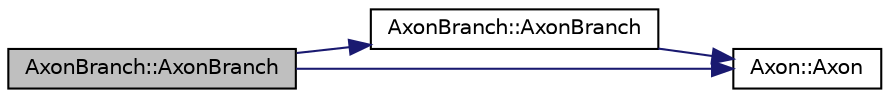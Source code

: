 digraph "AxonBranch::AxonBranch"
{
  edge [fontname="Helvetica",fontsize="10",labelfontname="Helvetica",labelfontsize="10"];
  node [fontname="Helvetica",fontsize="10",shape=record];
  rankdir="LR";
  Node1 [label="AxonBranch::AxonBranch",height=0.2,width=0.4,color="black", fillcolor="grey75", style="filled", fontcolor="black"];
  Node1 -> Node2 [color="midnightblue",fontsize="10",style="solid"];
  Node2 [label="AxonBranch::AxonBranch",height=0.2,width=0.4,color="black", fillcolor="white", style="filled",URL="$class_axon_branch.html#a5bb6ccef8d94c937a85148af932221c0"];
  Node2 -> Node3 [color="midnightblue",fontsize="10",style="solid"];
  Node3 [label="Axon::Axon",height=0.2,width=0.4,color="black", fillcolor="white", style="filled",URL="$class_axon.html#a9224839837515ff13b5d4524d3d9de5c"];
  Node1 -> Node3 [color="midnightblue",fontsize="10",style="solid"];
}
